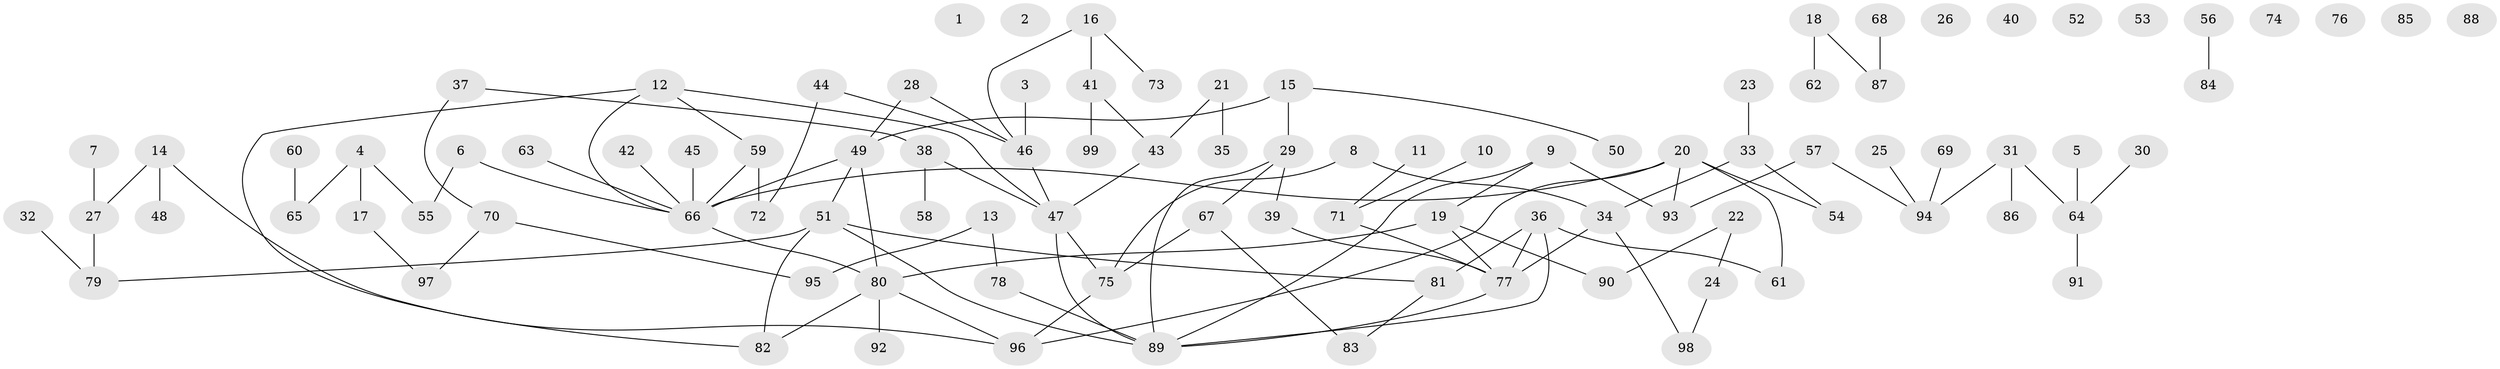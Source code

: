 // Generated by graph-tools (version 1.1) at 2025/00/03/09/25 03:00:54]
// undirected, 99 vertices, 112 edges
graph export_dot {
graph [start="1"]
  node [color=gray90,style=filled];
  1;
  2;
  3;
  4;
  5;
  6;
  7;
  8;
  9;
  10;
  11;
  12;
  13;
  14;
  15;
  16;
  17;
  18;
  19;
  20;
  21;
  22;
  23;
  24;
  25;
  26;
  27;
  28;
  29;
  30;
  31;
  32;
  33;
  34;
  35;
  36;
  37;
  38;
  39;
  40;
  41;
  42;
  43;
  44;
  45;
  46;
  47;
  48;
  49;
  50;
  51;
  52;
  53;
  54;
  55;
  56;
  57;
  58;
  59;
  60;
  61;
  62;
  63;
  64;
  65;
  66;
  67;
  68;
  69;
  70;
  71;
  72;
  73;
  74;
  75;
  76;
  77;
  78;
  79;
  80;
  81;
  82;
  83;
  84;
  85;
  86;
  87;
  88;
  89;
  90;
  91;
  92;
  93;
  94;
  95;
  96;
  97;
  98;
  99;
  3 -- 46;
  4 -- 17;
  4 -- 55;
  4 -- 65;
  5 -- 64;
  6 -- 55;
  6 -- 66;
  7 -- 27;
  8 -- 34;
  8 -- 75;
  9 -- 19;
  9 -- 89;
  9 -- 93;
  10 -- 71;
  11 -- 71;
  12 -- 47;
  12 -- 59;
  12 -- 66;
  12 -- 82;
  13 -- 78;
  13 -- 95;
  14 -- 27;
  14 -- 48;
  14 -- 96;
  15 -- 29;
  15 -- 49;
  15 -- 50;
  16 -- 41;
  16 -- 46;
  16 -- 73;
  17 -- 97;
  18 -- 62;
  18 -- 87;
  19 -- 77;
  19 -- 80;
  19 -- 90;
  20 -- 54;
  20 -- 61;
  20 -- 66;
  20 -- 93;
  20 -- 96;
  21 -- 35;
  21 -- 43;
  22 -- 24;
  22 -- 90;
  23 -- 33;
  24 -- 98;
  25 -- 94;
  27 -- 79;
  28 -- 46;
  28 -- 49;
  29 -- 39;
  29 -- 67;
  29 -- 89;
  30 -- 64;
  31 -- 64;
  31 -- 86;
  31 -- 94;
  32 -- 79;
  33 -- 34;
  33 -- 54;
  34 -- 77;
  34 -- 98;
  36 -- 61;
  36 -- 77;
  36 -- 81;
  36 -- 89;
  37 -- 38;
  37 -- 70;
  38 -- 47;
  38 -- 58;
  39 -- 77;
  41 -- 43;
  41 -- 99;
  42 -- 66;
  43 -- 47;
  44 -- 46;
  44 -- 72;
  45 -- 66;
  46 -- 47;
  47 -- 75;
  47 -- 89;
  49 -- 51;
  49 -- 66;
  49 -- 80;
  51 -- 79;
  51 -- 81;
  51 -- 82;
  51 -- 89;
  56 -- 84;
  57 -- 93;
  57 -- 94;
  59 -- 66;
  59 -- 72;
  60 -- 65;
  63 -- 66;
  64 -- 91;
  66 -- 80;
  67 -- 75;
  67 -- 83;
  68 -- 87;
  69 -- 94;
  70 -- 95;
  70 -- 97;
  71 -- 77;
  75 -- 96;
  77 -- 89;
  78 -- 89;
  80 -- 82;
  80 -- 92;
  80 -- 96;
  81 -- 83;
}
